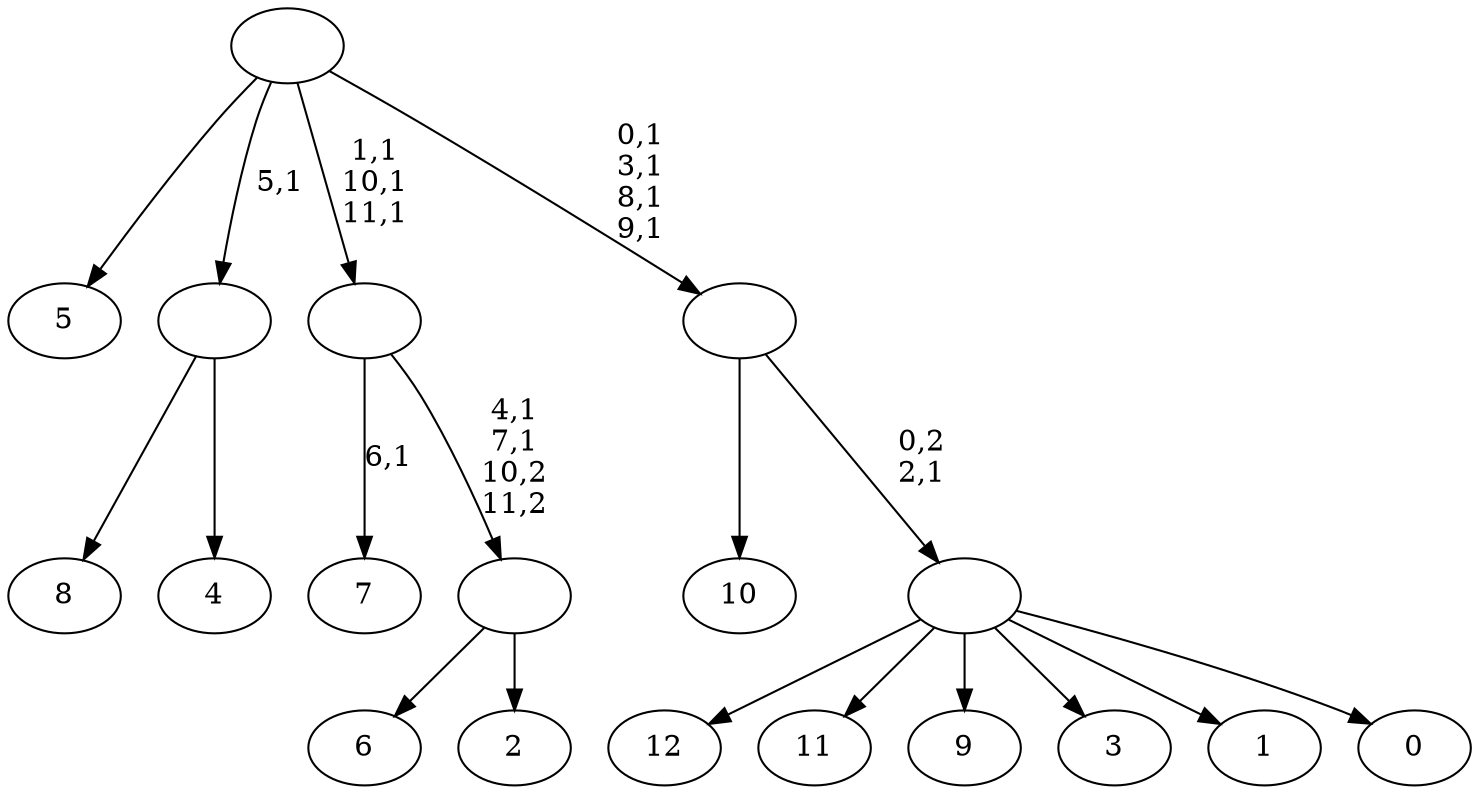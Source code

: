 digraph T {
	25 [label="12"]
	24 [label="11"]
	23 [label="10"]
	22 [label="9"]
	21 [label="8"]
	20 [label="7"]
	18 [label="6"]
	17 [label="5"]
	16 [label="4"]
	15 [label=""]
	14 [label="3"]
	13 [label="2"]
	12 [label=""]
	10 [label=""]
	7 [label="1"]
	6 [label="0"]
	5 [label=""]
	4 [label=""]
	0 [label=""]
	15 -> 21 [label=""]
	15 -> 16 [label=""]
	12 -> 18 [label=""]
	12 -> 13 [label=""]
	10 -> 12 [label="4,1\n7,1\n10,2\n11,2"]
	10 -> 20 [label="6,1"]
	5 -> 25 [label=""]
	5 -> 24 [label=""]
	5 -> 22 [label=""]
	5 -> 14 [label=""]
	5 -> 7 [label=""]
	5 -> 6 [label=""]
	4 -> 23 [label=""]
	4 -> 5 [label="0,2\n2,1"]
	0 -> 4 [label="0,1\n3,1\n8,1\n9,1"]
	0 -> 10 [label="1,1\n10,1\n11,1"]
	0 -> 17 [label=""]
	0 -> 15 [label="5,1"]
}
